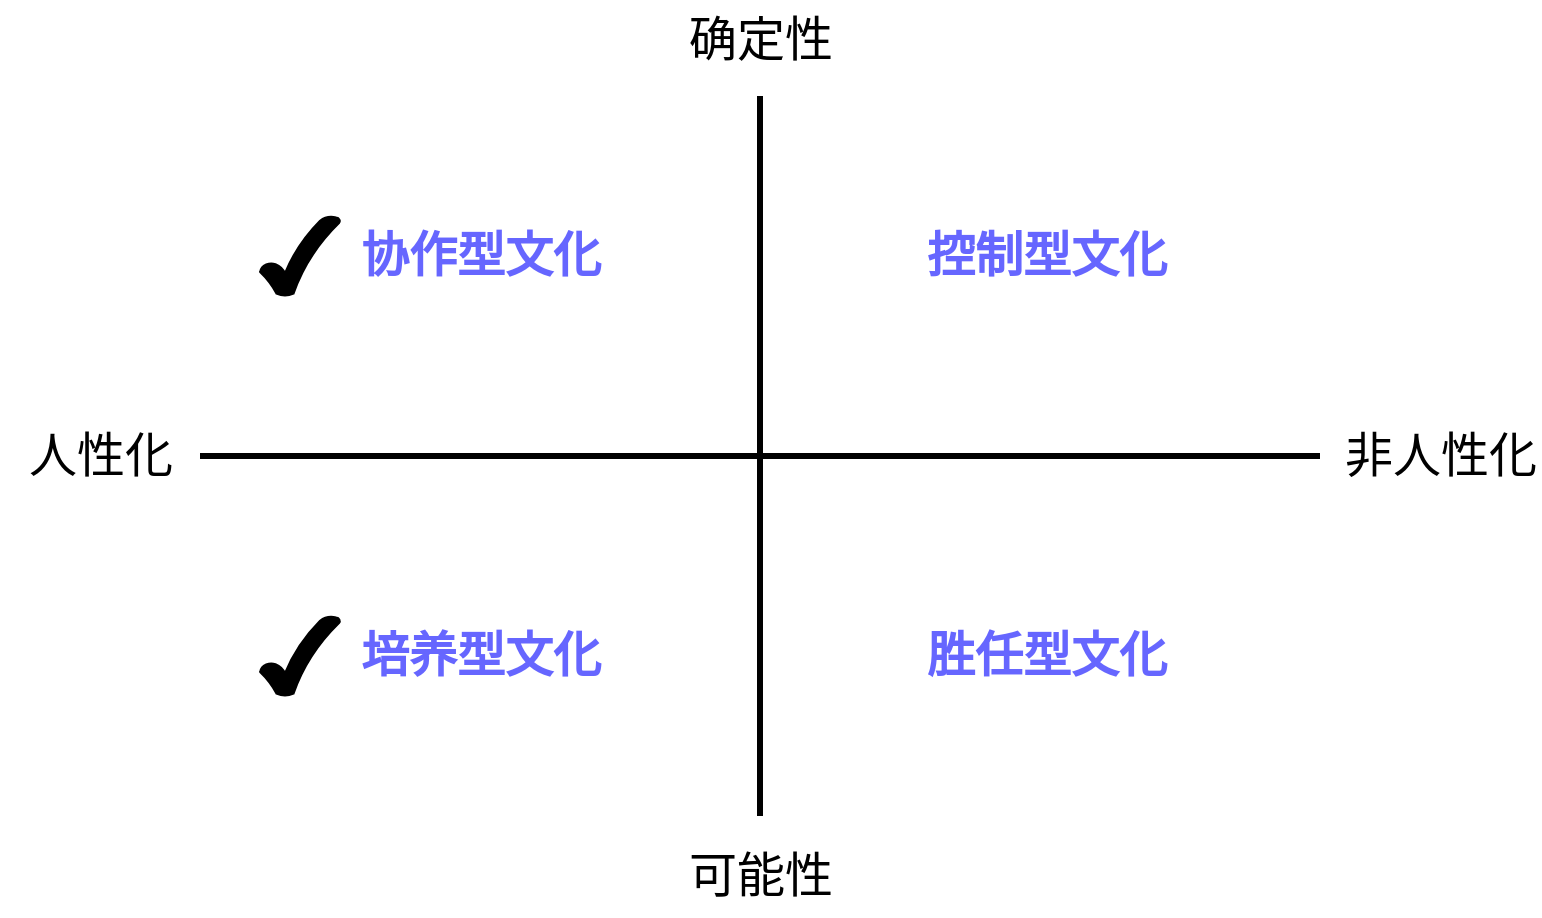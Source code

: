 <mxfile version="21.3.4" type="github">
  <diagram name="Page-1" id="teJ1J6S0vPOMUrXMU4HP">
    <mxGraphModel dx="1434" dy="798" grid="1" gridSize="10" guides="1" tooltips="1" connect="1" arrows="1" fold="1" page="1" pageScale="1" pageWidth="850" pageHeight="1100" math="0" shadow="0">
      <root>
        <mxCell id="0" />
        <mxCell id="1" parent="0" />
        <mxCell id="BP_yEFKgDdB7-H9SE_CB-1" value="" style="endArrow=none;html=1;rounded=0;strokeColor=#000000;strokeWidth=3;" edge="1" parent="1">
          <mxGeometry width="50" height="50" relative="1" as="geometry">
            <mxPoint x="120" y="400" as="sourcePoint" />
            <mxPoint x="680" y="400" as="targetPoint" />
          </mxGeometry>
        </mxCell>
        <mxCell id="BP_yEFKgDdB7-H9SE_CB-2" value="" style="endArrow=none;html=1;rounded=0;strokeWidth=3;" edge="1" parent="1">
          <mxGeometry width="50" height="50" relative="1" as="geometry">
            <mxPoint x="400" y="580" as="sourcePoint" />
            <mxPoint x="400" y="220" as="targetPoint" />
          </mxGeometry>
        </mxCell>
        <mxCell id="BP_yEFKgDdB7-H9SE_CB-3" value="协作型文化" style="text;strokeColor=none;fillColor=none;html=1;fontSize=24;fontStyle=1;verticalAlign=middle;align=center;fontColor=#6666FF;" vertex="1" parent="1">
          <mxGeometry x="180" y="280" width="160" height="40" as="geometry" />
        </mxCell>
        <mxCell id="BP_yEFKgDdB7-H9SE_CB-4" value="培养型文化" style="text;strokeColor=none;fillColor=none;html=1;fontSize=24;fontStyle=1;verticalAlign=middle;align=center;fontColor=#6666FF;" vertex="1" parent="1">
          <mxGeometry x="180" y="480" width="160" height="40" as="geometry" />
        </mxCell>
        <mxCell id="BP_yEFKgDdB7-H9SE_CB-5" value="胜任型文化" style="text;strokeColor=none;fillColor=none;html=1;fontSize=24;fontStyle=1;verticalAlign=middle;align=center;fontColor=#6666FF;" vertex="1" parent="1">
          <mxGeometry x="463" y="480" width="160" height="40" as="geometry" />
        </mxCell>
        <mxCell id="BP_yEFKgDdB7-H9SE_CB-6" value="控制型文化" style="text;strokeColor=none;fillColor=none;html=1;fontSize=24;fontStyle=1;verticalAlign=middle;align=center;fontColor=#6666FF;" vertex="1" parent="1">
          <mxGeometry x="463" y="280" width="160" height="40" as="geometry" />
        </mxCell>
        <mxCell id="BP_yEFKgDdB7-H9SE_CB-7" value="人性化" style="text;strokeColor=none;fillColor=none;html=1;fontSize=24;fontStyle=0;verticalAlign=middle;align=center;" vertex="1" parent="1">
          <mxGeometry x="20" y="380" width="100" height="40" as="geometry" />
        </mxCell>
        <mxCell id="BP_yEFKgDdB7-H9SE_CB-8" value="非人性化" style="text;strokeColor=none;fillColor=none;html=1;fontSize=24;fontStyle=0;verticalAlign=middle;align=center;" vertex="1" parent="1">
          <mxGeometry x="690" y="380" width="100" height="40" as="geometry" />
        </mxCell>
        <mxCell id="BP_yEFKgDdB7-H9SE_CB-9" value="确定性" style="text;strokeColor=none;fillColor=none;html=1;fontSize=24;fontStyle=0;verticalAlign=middle;align=center;" vertex="1" parent="1">
          <mxGeometry x="350" y="172" width="100" height="40" as="geometry" />
        </mxCell>
        <mxCell id="BP_yEFKgDdB7-H9SE_CB-10" value="可能性" style="text;strokeColor=none;fillColor=none;html=1;fontSize=24;fontStyle=0;verticalAlign=middle;align=center;" vertex="1" parent="1">
          <mxGeometry x="350" y="590" width="100" height="40" as="geometry" />
        </mxCell>
        <mxCell id="BP_yEFKgDdB7-H9SE_CB-11" value="" style="verticalLabelPosition=bottom;verticalAlign=top;html=1;shape=mxgraph.basic.tick;fillColor=#000000;" vertex="1" parent="1">
          <mxGeometry x="150" y="280" width="40" height="40" as="geometry" />
        </mxCell>
        <mxCell id="BP_yEFKgDdB7-H9SE_CB-12" value="" style="verticalLabelPosition=bottom;verticalAlign=top;html=1;shape=mxgraph.basic.tick;fillColor=#000000;" vertex="1" parent="1">
          <mxGeometry x="150" y="480" width="40" height="40" as="geometry" />
        </mxCell>
      </root>
    </mxGraphModel>
  </diagram>
</mxfile>
